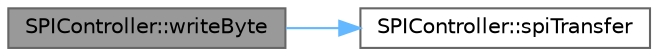 digraph "SPIController::writeByte"
{
 // LATEX_PDF_SIZE
  bgcolor="transparent";
  edge [fontname=Helvetica,fontsize=10,labelfontname=Helvetica,labelfontsize=10];
  node [fontname=Helvetica,fontsize=10,shape=box,height=0.2,width=0.4];
  rankdir="LR";
  Node1 [id="Node000001",label="SPIController::writeByte",height=0.2,width=0.4,color="gray40", fillcolor="grey60", style="filled", fontcolor="black",tooltip="Write a byte to the SPI device."];
  Node1 -> Node2 [id="edge1_Node000001_Node000002",color="steelblue1",style="solid",tooltip=" "];
  Node2 [id="Node000002",label="SPIController::spiTransfer",height=0.2,width=0.4,color="grey40", fillcolor="white", style="filled",URL="$classSPIController.html#a7df5d1dda46e021d5d8b7c2e6510e157",tooltip="Transfer data over SPI."];
}
